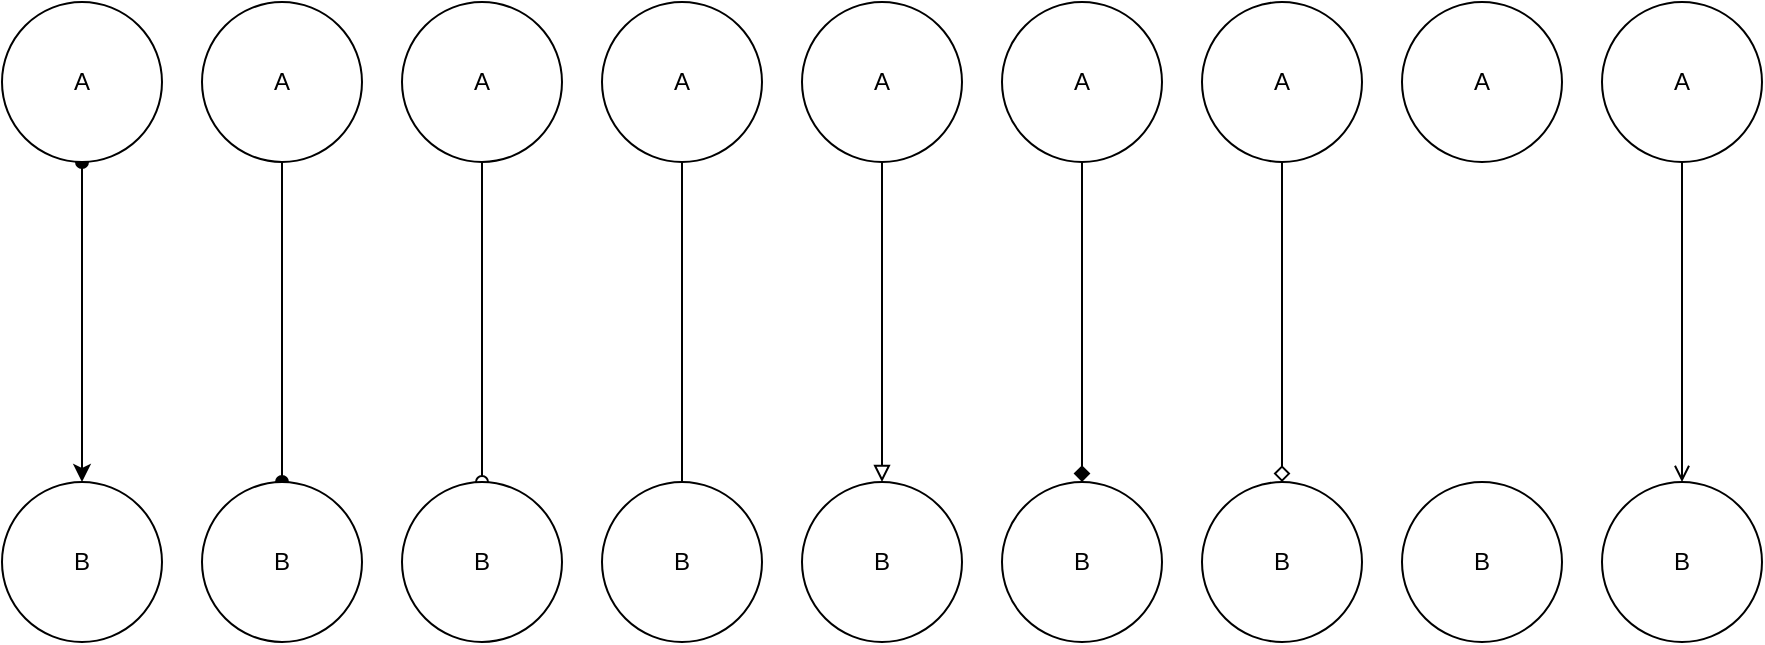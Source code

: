<mxfile version="22.1.2" type="device">
  <diagram name="Page-1" id="1PGbxG-JRSsGDjTiNKqe">
    <mxGraphModel dx="1418" dy="835" grid="1" gridSize="10" guides="1" tooltips="1" connect="1" arrows="1" fold="1" page="1" pageScale="1" pageWidth="850" pageHeight="1100" math="0" shadow="0">
      <root>
        <mxCell id="0" />
        <mxCell id="1" parent="0" />
        <mxCell id="w_M9kZpoK7uKxhwz330O-2" style="rounded=0;orthogonalLoop=1;jettySize=auto;html=1;exitX=0.5;exitY=1;exitDx=0;exitDy=0;strokeColor=default;flowAnimation=0;shadow=0;jumpStyle=none;orthogonal=0;entryX=0.5;entryY=0;entryDx=0;entryDy=0;endArrow=classic;endFill=1;startArrow=oval;startFill=1;" parent="1" source="cbEqYPbVe2UiCqQq94zS-2" target="cbEqYPbVe2UiCqQq94zS-4" edge="1">
          <mxGeometry relative="1" as="geometry">
            <mxPoint x="152.5" y="140" as="sourcePoint" />
            <mxPoint x="-32.5" y="220" as="targetPoint" />
          </mxGeometry>
        </mxCell>
        <mxCell id="cbEqYPbVe2UiCqQq94zS-2" value="A" style="ellipse;whiteSpace=wrap;html=1;aspect=fixed;" parent="1" vertex="1">
          <mxGeometry x="20" width="80" height="80" as="geometry" />
        </mxCell>
        <mxCell id="cbEqYPbVe2UiCqQq94zS-4" value="B" style="ellipse;whiteSpace=wrap;html=1;aspect=fixed;" parent="1" vertex="1">
          <mxGeometry x="20" y="240" width="80" height="80" as="geometry" />
        </mxCell>
        <mxCell id="xb7h13wAjRhVSH1K_NRV-1" style="rounded=0;orthogonalLoop=1;jettySize=auto;html=1;exitX=0.5;exitY=1;exitDx=0;exitDy=0;strokeColor=default;flowAnimation=0;shadow=0;jumpStyle=none;orthogonal=0;entryX=0.5;entryY=0;entryDx=0;entryDy=0;endArrow=oval;endFill=1;" edge="1" parent="1" source="xb7h13wAjRhVSH1K_NRV-2" target="xb7h13wAjRhVSH1K_NRV-3">
          <mxGeometry relative="1" as="geometry">
            <mxPoint x="252.5" y="140" as="sourcePoint" />
            <mxPoint x="67.5" y="220" as="targetPoint" />
          </mxGeometry>
        </mxCell>
        <mxCell id="xb7h13wAjRhVSH1K_NRV-2" value="A" style="ellipse;whiteSpace=wrap;html=1;aspect=fixed;" vertex="1" parent="1">
          <mxGeometry x="120" width="80" height="80" as="geometry" />
        </mxCell>
        <mxCell id="xb7h13wAjRhVSH1K_NRV-3" value="B" style="ellipse;whiteSpace=wrap;html=1;aspect=fixed;" vertex="1" parent="1">
          <mxGeometry x="120" y="240" width="80" height="80" as="geometry" />
        </mxCell>
        <mxCell id="xb7h13wAjRhVSH1K_NRV-4" style="rounded=0;orthogonalLoop=1;jettySize=auto;html=1;exitX=0.5;exitY=1;exitDx=0;exitDy=0;strokeColor=default;flowAnimation=0;shadow=0;jumpStyle=none;orthogonal=0;entryX=0.5;entryY=0;entryDx=0;entryDy=0;endArrow=oval;endFill=0;" edge="1" parent="1" source="xb7h13wAjRhVSH1K_NRV-5" target="xb7h13wAjRhVSH1K_NRV-6">
          <mxGeometry relative="1" as="geometry">
            <mxPoint x="352.5" y="140" as="sourcePoint" />
            <mxPoint x="167.5" y="220" as="targetPoint" />
          </mxGeometry>
        </mxCell>
        <mxCell id="xb7h13wAjRhVSH1K_NRV-5" value="A" style="ellipse;whiteSpace=wrap;html=1;aspect=fixed;" vertex="1" parent="1">
          <mxGeometry x="220" width="80" height="80" as="geometry" />
        </mxCell>
        <mxCell id="xb7h13wAjRhVSH1K_NRV-6" value="B" style="ellipse;whiteSpace=wrap;html=1;aspect=fixed;" vertex="1" parent="1">
          <mxGeometry x="220" y="240" width="80" height="80" as="geometry" />
        </mxCell>
        <mxCell id="xb7h13wAjRhVSH1K_NRV-7" style="rounded=0;orthogonalLoop=1;jettySize=auto;html=1;exitX=0.5;exitY=1;exitDx=0;exitDy=0;strokeColor=default;flowAnimation=0;shadow=0;jumpStyle=none;orthogonal=0;entryX=0.5;entryY=0;entryDx=0;entryDy=0;endArrow=none;endFill=0;" edge="1" parent="1" source="xb7h13wAjRhVSH1K_NRV-8" target="xb7h13wAjRhVSH1K_NRV-9">
          <mxGeometry relative="1" as="geometry">
            <mxPoint x="452.5" y="140" as="sourcePoint" />
            <mxPoint x="267.5" y="220" as="targetPoint" />
          </mxGeometry>
        </mxCell>
        <mxCell id="xb7h13wAjRhVSH1K_NRV-8" value="A" style="ellipse;whiteSpace=wrap;html=1;aspect=fixed;" vertex="1" parent="1">
          <mxGeometry x="320" width="80" height="80" as="geometry" />
        </mxCell>
        <mxCell id="xb7h13wAjRhVSH1K_NRV-9" value="B" style="ellipse;whiteSpace=wrap;html=1;aspect=fixed;" vertex="1" parent="1">
          <mxGeometry x="320" y="240" width="80" height="80" as="geometry" />
        </mxCell>
        <mxCell id="xb7h13wAjRhVSH1K_NRV-10" style="rounded=0;orthogonalLoop=1;jettySize=auto;html=1;exitX=0.5;exitY=1;exitDx=0;exitDy=0;strokeColor=default;flowAnimation=0;shadow=0;jumpStyle=none;orthogonal=0;entryX=0.5;entryY=0;entryDx=0;entryDy=0;endArrow=block;endFill=0;" edge="1" parent="1" source="xb7h13wAjRhVSH1K_NRV-11" target="xb7h13wAjRhVSH1K_NRV-12">
          <mxGeometry relative="1" as="geometry">
            <mxPoint x="552.5" y="140" as="sourcePoint" />
            <mxPoint x="367.5" y="220" as="targetPoint" />
          </mxGeometry>
        </mxCell>
        <mxCell id="xb7h13wAjRhVSH1K_NRV-11" value="A" style="ellipse;whiteSpace=wrap;html=1;aspect=fixed;" vertex="1" parent="1">
          <mxGeometry x="420" width="80" height="80" as="geometry" />
        </mxCell>
        <mxCell id="xb7h13wAjRhVSH1K_NRV-12" value="B" style="ellipse;whiteSpace=wrap;html=1;aspect=fixed;" vertex="1" parent="1">
          <mxGeometry x="420" y="240" width="80" height="80" as="geometry" />
        </mxCell>
        <mxCell id="xb7h13wAjRhVSH1K_NRV-13" style="rounded=0;orthogonalLoop=1;jettySize=auto;html=1;exitX=0.5;exitY=1;exitDx=0;exitDy=0;strokeColor=default;flowAnimation=0;shadow=0;jumpStyle=none;orthogonal=0;entryX=0.5;entryY=0;entryDx=0;entryDy=0;endArrow=diamond;endFill=1;" edge="1" parent="1" source="xb7h13wAjRhVSH1K_NRV-14" target="xb7h13wAjRhVSH1K_NRV-15">
          <mxGeometry relative="1" as="geometry">
            <mxPoint x="652.5" y="140" as="sourcePoint" />
            <mxPoint x="467.5" y="220" as="targetPoint" />
          </mxGeometry>
        </mxCell>
        <mxCell id="xb7h13wAjRhVSH1K_NRV-14" value="A" style="ellipse;whiteSpace=wrap;html=1;aspect=fixed;" vertex="1" parent="1">
          <mxGeometry x="520" width="80" height="80" as="geometry" />
        </mxCell>
        <mxCell id="xb7h13wAjRhVSH1K_NRV-15" value="B" style="ellipse;whiteSpace=wrap;html=1;aspect=fixed;" vertex="1" parent="1">
          <mxGeometry x="520" y="240" width="80" height="80" as="geometry" />
        </mxCell>
        <mxCell id="xb7h13wAjRhVSH1K_NRV-16" style="rounded=0;orthogonalLoop=1;jettySize=auto;html=1;exitX=0.5;exitY=1;exitDx=0;exitDy=0;strokeColor=default;flowAnimation=0;shadow=0;jumpStyle=none;orthogonal=0;entryX=0.5;entryY=0;entryDx=0;entryDy=0;endArrow=diamond;endFill=0;" edge="1" parent="1" source="xb7h13wAjRhVSH1K_NRV-17" target="xb7h13wAjRhVSH1K_NRV-18">
          <mxGeometry relative="1" as="geometry">
            <mxPoint x="752.5" y="140" as="sourcePoint" />
            <mxPoint x="567.5" y="220" as="targetPoint" />
          </mxGeometry>
        </mxCell>
        <mxCell id="xb7h13wAjRhVSH1K_NRV-17" value="A" style="ellipse;whiteSpace=wrap;html=1;aspect=fixed;" vertex="1" parent="1">
          <mxGeometry x="620" width="80" height="80" as="geometry" />
        </mxCell>
        <mxCell id="xb7h13wAjRhVSH1K_NRV-18" value="B" style="ellipse;whiteSpace=wrap;html=1;aspect=fixed;" vertex="1" parent="1">
          <mxGeometry x="620" y="240" width="80" height="80" as="geometry" />
        </mxCell>
        <mxCell id="xb7h13wAjRhVSH1K_NRV-20" value="A" style="ellipse;whiteSpace=wrap;html=1;aspect=fixed;" vertex="1" parent="1">
          <mxGeometry x="720" width="80" height="80" as="geometry" />
        </mxCell>
        <mxCell id="xb7h13wAjRhVSH1K_NRV-21" value="B" style="ellipse;whiteSpace=wrap;html=1;aspect=fixed;" vertex="1" parent="1">
          <mxGeometry x="720" y="240" width="80" height="80" as="geometry" />
        </mxCell>
        <mxCell id="xb7h13wAjRhVSH1K_NRV-22" style="rounded=0;orthogonalLoop=1;jettySize=auto;html=1;exitX=0.5;exitY=1;exitDx=0;exitDy=0;strokeColor=default;flowAnimation=0;shadow=0;jumpStyle=none;orthogonal=0;entryX=0.5;entryY=0;entryDx=0;entryDy=0;endArrow=open;endFill=0;" edge="1" parent="1" source="xb7h13wAjRhVSH1K_NRV-23" target="xb7h13wAjRhVSH1K_NRV-24">
          <mxGeometry relative="1" as="geometry">
            <mxPoint x="952.5" y="140" as="sourcePoint" />
            <mxPoint x="767.5" y="220" as="targetPoint" />
          </mxGeometry>
        </mxCell>
        <mxCell id="xb7h13wAjRhVSH1K_NRV-23" value="A" style="ellipse;whiteSpace=wrap;html=1;aspect=fixed;" vertex="1" parent="1">
          <mxGeometry x="820" width="80" height="80" as="geometry" />
        </mxCell>
        <mxCell id="xb7h13wAjRhVSH1K_NRV-24" value="B" style="ellipse;whiteSpace=wrap;html=1;aspect=fixed;" vertex="1" parent="1">
          <mxGeometry x="820" y="240" width="80" height="80" as="geometry" />
        </mxCell>
      </root>
    </mxGraphModel>
  </diagram>
</mxfile>
